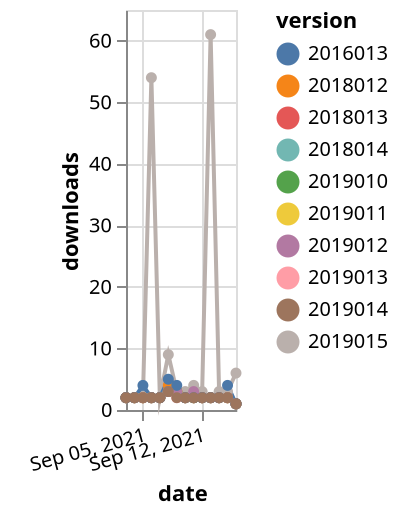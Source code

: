 {"$schema": "https://vega.github.io/schema/vega-lite/v5.json", "description": "A simple bar chart with embedded data.", "data": {"values": [{"date": "2021-09-03", "total": 1603, "delta": 2, "version": "2019011"}, {"date": "2021-09-04", "total": 1605, "delta": 2, "version": "2019011"}, {"date": "2021-09-05", "total": 1607, "delta": 2, "version": "2019011"}, {"date": "2021-09-06", "total": 1609, "delta": 2, "version": "2019011"}, {"date": "2021-09-07", "total": 1611, "delta": 2, "version": "2019011"}, {"date": "2021-09-08", "total": 1614, "delta": 3, "version": "2019011"}, {"date": "2021-09-09", "total": 1617, "delta": 3, "version": "2019011"}, {"date": "2021-09-10", "total": 1619, "delta": 2, "version": "2019011"}, {"date": "2021-09-11", "total": 1621, "delta": 2, "version": "2019011"}, {"date": "2021-09-12", "total": 1623, "delta": 2, "version": "2019011"}, {"date": "2021-09-13", "total": 1625, "delta": 2, "version": "2019011"}, {"date": "2021-09-14", "total": 1627, "delta": 2, "version": "2019011"}, {"date": "2021-09-15", "total": 1629, "delta": 2, "version": "2019011"}, {"date": "2021-09-16", "total": 1630, "delta": 1, "version": "2019011"}, {"date": "2021-09-03", "total": 2045, "delta": 2, "version": "2018014"}, {"date": "2021-09-04", "total": 2047, "delta": 2, "version": "2018014"}, {"date": "2021-09-05", "total": 2049, "delta": 2, "version": "2018014"}, {"date": "2021-09-06", "total": 2051, "delta": 2, "version": "2018014"}, {"date": "2021-09-07", "total": 2053, "delta": 2, "version": "2018014"}, {"date": "2021-09-08", "total": 2056, "delta": 3, "version": "2018014"}, {"date": "2021-09-09", "total": 2059, "delta": 3, "version": "2018014"}, {"date": "2021-09-10", "total": 2061, "delta": 2, "version": "2018014"}, {"date": "2021-09-11", "total": 2063, "delta": 2, "version": "2018014"}, {"date": "2021-09-12", "total": 2065, "delta": 2, "version": "2018014"}, {"date": "2021-09-13", "total": 2067, "delta": 2, "version": "2018014"}, {"date": "2021-09-14", "total": 2069, "delta": 2, "version": "2018014"}, {"date": "2021-09-15", "total": 2071, "delta": 2, "version": "2018014"}, {"date": "2021-09-16", "total": 2072, "delta": 1, "version": "2018014"}, {"date": "2021-09-03", "total": 7300, "delta": 2, "version": "2019015"}, {"date": "2021-09-04", "total": 7302, "delta": 2, "version": "2019015"}, {"date": "2021-09-05", "total": 7304, "delta": 2, "version": "2019015"}, {"date": "2021-09-06", "total": 7358, "delta": 54, "version": "2019015"}, {"date": "2021-09-07", "total": 7360, "delta": 2, "version": "2019015"}, {"date": "2021-09-08", "total": 7369, "delta": 9, "version": "2019015"}, {"date": "2021-09-09", "total": 7372, "delta": 3, "version": "2019015"}, {"date": "2021-09-10", "total": 7375, "delta": 3, "version": "2019015"}, {"date": "2021-09-11", "total": 7379, "delta": 4, "version": "2019015"}, {"date": "2021-09-12", "total": 7382, "delta": 3, "version": "2019015"}, {"date": "2021-09-13", "total": 7443, "delta": 61, "version": "2019015"}, {"date": "2021-09-14", "total": 7446, "delta": 3, "version": "2019015"}, {"date": "2021-09-15", "total": 7449, "delta": 3, "version": "2019015"}, {"date": "2021-09-16", "total": 7455, "delta": 6, "version": "2019015"}, {"date": "2021-09-03", "total": 1366, "delta": 2, "version": "2019013"}, {"date": "2021-09-04", "total": 1368, "delta": 2, "version": "2019013"}, {"date": "2021-09-05", "total": 1370, "delta": 2, "version": "2019013"}, {"date": "2021-09-06", "total": 1372, "delta": 2, "version": "2019013"}, {"date": "2021-09-07", "total": 1374, "delta": 2, "version": "2019013"}, {"date": "2021-09-08", "total": 1377, "delta": 3, "version": "2019013"}, {"date": "2021-09-09", "total": 1379, "delta": 2, "version": "2019013"}, {"date": "2021-09-10", "total": 1381, "delta": 2, "version": "2019013"}, {"date": "2021-09-11", "total": 1383, "delta": 2, "version": "2019013"}, {"date": "2021-09-12", "total": 1385, "delta": 2, "version": "2019013"}, {"date": "2021-09-13", "total": 1387, "delta": 2, "version": "2019013"}, {"date": "2021-09-14", "total": 1389, "delta": 2, "version": "2019013"}, {"date": "2021-09-15", "total": 1391, "delta": 2, "version": "2019013"}, {"date": "2021-09-16", "total": 1392, "delta": 1, "version": "2019013"}, {"date": "2021-09-03", "total": 2183, "delta": 2, "version": "2018013"}, {"date": "2021-09-04", "total": 2185, "delta": 2, "version": "2018013"}, {"date": "2021-09-05", "total": 2187, "delta": 2, "version": "2018013"}, {"date": "2021-09-06", "total": 2189, "delta": 2, "version": "2018013"}, {"date": "2021-09-07", "total": 2191, "delta": 2, "version": "2018013"}, {"date": "2021-09-08", "total": 2194, "delta": 3, "version": "2018013"}, {"date": "2021-09-09", "total": 2197, "delta": 3, "version": "2018013"}, {"date": "2021-09-10", "total": 2199, "delta": 2, "version": "2018013"}, {"date": "2021-09-11", "total": 2201, "delta": 2, "version": "2018013"}, {"date": "2021-09-12", "total": 2203, "delta": 2, "version": "2018013"}, {"date": "2021-09-13", "total": 2205, "delta": 2, "version": "2018013"}, {"date": "2021-09-14", "total": 2207, "delta": 2, "version": "2018013"}, {"date": "2021-09-15", "total": 2209, "delta": 2, "version": "2018013"}, {"date": "2021-09-16", "total": 2210, "delta": 1, "version": "2018013"}, {"date": "2021-09-03", "total": 2453, "delta": 2, "version": "2018012"}, {"date": "2021-09-04", "total": 2455, "delta": 2, "version": "2018012"}, {"date": "2021-09-05", "total": 2457, "delta": 2, "version": "2018012"}, {"date": "2021-09-06", "total": 2459, "delta": 2, "version": "2018012"}, {"date": "2021-09-07", "total": 2461, "delta": 2, "version": "2018012"}, {"date": "2021-09-08", "total": 2465, "delta": 4, "version": "2018012"}, {"date": "2021-09-09", "total": 2468, "delta": 3, "version": "2018012"}, {"date": "2021-09-10", "total": 2470, "delta": 2, "version": "2018012"}, {"date": "2021-09-11", "total": 2472, "delta": 2, "version": "2018012"}, {"date": "2021-09-12", "total": 2474, "delta": 2, "version": "2018012"}, {"date": "2021-09-13", "total": 2476, "delta": 2, "version": "2018012"}, {"date": "2021-09-14", "total": 2478, "delta": 2, "version": "2018012"}, {"date": "2021-09-15", "total": 2480, "delta": 2, "version": "2018012"}, {"date": "2021-09-16", "total": 2481, "delta": 1, "version": "2018012"}, {"date": "2021-09-03", "total": 1621, "delta": 2, "version": "2019010"}, {"date": "2021-09-04", "total": 1623, "delta": 2, "version": "2019010"}, {"date": "2021-09-05", "total": 1625, "delta": 2, "version": "2019010"}, {"date": "2021-09-06", "total": 1627, "delta": 2, "version": "2019010"}, {"date": "2021-09-07", "total": 1629, "delta": 2, "version": "2019010"}, {"date": "2021-09-08", "total": 1632, "delta": 3, "version": "2019010"}, {"date": "2021-09-09", "total": 1635, "delta": 3, "version": "2019010"}, {"date": "2021-09-10", "total": 1637, "delta": 2, "version": "2019010"}, {"date": "2021-09-11", "total": 1639, "delta": 2, "version": "2019010"}, {"date": "2021-09-12", "total": 1641, "delta": 2, "version": "2019010"}, {"date": "2021-09-13", "total": 1643, "delta": 2, "version": "2019010"}, {"date": "2021-09-14", "total": 1645, "delta": 2, "version": "2019010"}, {"date": "2021-09-15", "total": 1647, "delta": 2, "version": "2019010"}, {"date": "2021-09-16", "total": 1648, "delta": 1, "version": "2019010"}, {"date": "2021-09-03", "total": 1464, "delta": 2, "version": "2019012"}, {"date": "2021-09-04", "total": 1466, "delta": 2, "version": "2019012"}, {"date": "2021-09-05", "total": 1468, "delta": 2, "version": "2019012"}, {"date": "2021-09-06", "total": 1470, "delta": 2, "version": "2019012"}, {"date": "2021-09-07", "total": 1472, "delta": 2, "version": "2019012"}, {"date": "2021-09-08", "total": 1475, "delta": 3, "version": "2019012"}, {"date": "2021-09-09", "total": 1478, "delta": 3, "version": "2019012"}, {"date": "2021-09-10", "total": 1480, "delta": 2, "version": "2019012"}, {"date": "2021-09-11", "total": 1483, "delta": 3, "version": "2019012"}, {"date": "2021-09-12", "total": 1485, "delta": 2, "version": "2019012"}, {"date": "2021-09-13", "total": 1487, "delta": 2, "version": "2019012"}, {"date": "2021-09-14", "total": 1489, "delta": 2, "version": "2019012"}, {"date": "2021-09-15", "total": 1491, "delta": 2, "version": "2019012"}, {"date": "2021-09-16", "total": 1492, "delta": 1, "version": "2019012"}, {"date": "2021-09-03", "total": 11322, "delta": 2, "version": "2016013"}, {"date": "2021-09-04", "total": 11324, "delta": 2, "version": "2016013"}, {"date": "2021-09-05", "total": 11328, "delta": 4, "version": "2016013"}, {"date": "2021-09-06", "total": 11330, "delta": 2, "version": "2016013"}, {"date": "2021-09-07", "total": 11332, "delta": 2, "version": "2016013"}, {"date": "2021-09-08", "total": 11337, "delta": 5, "version": "2016013"}, {"date": "2021-09-09", "total": 11341, "delta": 4, "version": "2016013"}, {"date": "2021-09-10", "total": 11343, "delta": 2, "version": "2016013"}, {"date": "2021-09-11", "total": 11345, "delta": 2, "version": "2016013"}, {"date": "2021-09-12", "total": 11347, "delta": 2, "version": "2016013"}, {"date": "2021-09-13", "total": 11349, "delta": 2, "version": "2016013"}, {"date": "2021-09-14", "total": 11351, "delta": 2, "version": "2016013"}, {"date": "2021-09-15", "total": 11355, "delta": 4, "version": "2016013"}, {"date": "2021-09-16", "total": 11356, "delta": 1, "version": "2016013"}, {"date": "2021-09-03", "total": 1309, "delta": 2, "version": "2019014"}, {"date": "2021-09-04", "total": 1311, "delta": 2, "version": "2019014"}, {"date": "2021-09-05", "total": 1313, "delta": 2, "version": "2019014"}, {"date": "2021-09-06", "total": 1315, "delta": 2, "version": "2019014"}, {"date": "2021-09-07", "total": 1317, "delta": 2, "version": "2019014"}, {"date": "2021-09-08", "total": 1320, "delta": 3, "version": "2019014"}, {"date": "2021-09-09", "total": 1322, "delta": 2, "version": "2019014"}, {"date": "2021-09-10", "total": 1324, "delta": 2, "version": "2019014"}, {"date": "2021-09-11", "total": 1326, "delta": 2, "version": "2019014"}, {"date": "2021-09-12", "total": 1328, "delta": 2, "version": "2019014"}, {"date": "2021-09-13", "total": 1330, "delta": 2, "version": "2019014"}, {"date": "2021-09-14", "total": 1332, "delta": 2, "version": "2019014"}, {"date": "2021-09-15", "total": 1334, "delta": 2, "version": "2019014"}, {"date": "2021-09-16", "total": 1335, "delta": 1, "version": "2019014"}]}, "width": "container", "mark": {"type": "line", "point": {"filled": true}}, "encoding": {"x": {"field": "date", "type": "temporal", "timeUnit": "yearmonthdate", "title": "date", "axis": {"labelAngle": -15}}, "y": {"field": "delta", "type": "quantitative", "title": "downloads"}, "color": {"field": "version", "type": "nominal"}, "tooltip": {"field": "delta"}}}